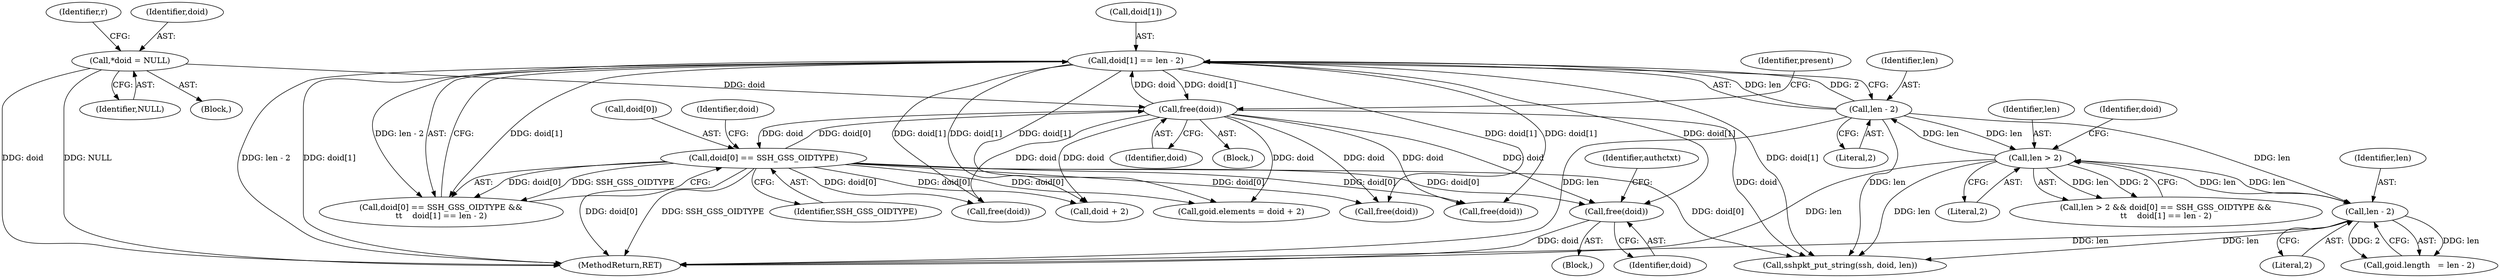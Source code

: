 digraph "0_src_779974d35b4859c07bc3cb8a12c74b43b0a7d1e0@API" {
"1000272" [label="(Call,free(doid))"];
"1000185" [label="(Call,doid[1] == len - 2)"];
"1000153" [label="(Call,free(doid))"];
"1000180" [label="(Call,doid[0] == SSH_GSS_OIDTYPE)"];
"1000123" [label="(Call,*doid = NULL)"];
"1000189" [label="(Call,len - 2)"];
"1000176" [label="(Call,len > 2)"];
"1000204" [label="(Call,len - 2)"];
"1000204" [label="(Call,len - 2)"];
"1000178" [label="(Literal,2)"];
"1000125" [label="(Identifier,NULL)"];
"1000272" [label="(Call,free(doid))"];
"1000186" [label="(Call,doid[1])"];
"1000123" [label="(Call,*doid = NULL)"];
"1000193" [label="(Call,goid.elements = doid + 2)"];
"1000273" [label="(Identifier,doid)"];
"1000200" [label="(Call,goid.length   = len - 2)"];
"1000189" [label="(Call,len - 2)"];
"1000317" [label="(Call,free(doid))"];
"1000187" [label="(Identifier,doid)"];
"1000336" [label="(MethodReturn,RET)"];
"1000276" [label="(Identifier,authctxt)"];
"1000182" [label="(Identifier,doid)"];
"1000185" [label="(Call,doid[1] == len - 2)"];
"1000228" [label="(Call,free(doid))"];
"1000191" [label="(Literal,2)"];
"1000206" [label="(Literal,2)"];
"1000205" [label="(Identifier,len)"];
"1000179" [label="(Call,doid[0] == SSH_GSS_OIDTYPE &&\n\t\t    doid[1] == len - 2)"];
"1000181" [label="(Call,doid[0])"];
"1000124" [label="(Identifier,doid)"];
"1000154" [label="(Identifier,doid)"];
"1000150" [label="(Block,)"];
"1000197" [label="(Call,doid + 2)"];
"1000264" [label="(Block,)"];
"1000184" [label="(Identifier,SSH_GSS_OIDTYPE)"];
"1000190" [label="(Identifier,len)"];
"1000180" [label="(Call,doid[0] == SSH_GSS_OIDTYPE)"];
"1000177" [label="(Identifier,len)"];
"1000156" [label="(Identifier,present)"];
"1000176" [label="(Call,len > 2)"];
"1000153" [label="(Call,free(doid))"];
"1000175" [label="(Call,len > 2 && doid[0] == SSH_GSS_OIDTYPE &&\n\t\t    doid[1] == len - 2)"];
"1000301" [label="(Call,sshpkt_put_string(ssh, doid, len))"];
"1000129" [label="(Identifier,r)"];
"1000103" [label="(Block,)"];
"1000252" [label="(Call,free(doid))"];
"1000272" -> "1000264"  [label="AST: "];
"1000272" -> "1000273"  [label="CFG: "];
"1000273" -> "1000272"  [label="AST: "];
"1000276" -> "1000272"  [label="CFG: "];
"1000272" -> "1000336"  [label="DDG: doid"];
"1000185" -> "1000272"  [label="DDG: doid[1]"];
"1000180" -> "1000272"  [label="DDG: doid[0]"];
"1000153" -> "1000272"  [label="DDG: doid"];
"1000185" -> "1000179"  [label="AST: "];
"1000185" -> "1000189"  [label="CFG: "];
"1000186" -> "1000185"  [label="AST: "];
"1000189" -> "1000185"  [label="AST: "];
"1000179" -> "1000185"  [label="CFG: "];
"1000185" -> "1000336"  [label="DDG: doid[1]"];
"1000185" -> "1000336"  [label="DDG: len - 2"];
"1000185" -> "1000153"  [label="DDG: doid[1]"];
"1000185" -> "1000179"  [label="DDG: doid[1]"];
"1000185" -> "1000179"  [label="DDG: len - 2"];
"1000153" -> "1000185"  [label="DDG: doid"];
"1000189" -> "1000185"  [label="DDG: len"];
"1000189" -> "1000185"  [label="DDG: 2"];
"1000185" -> "1000193"  [label="DDG: doid[1]"];
"1000185" -> "1000197"  [label="DDG: doid[1]"];
"1000185" -> "1000228"  [label="DDG: doid[1]"];
"1000185" -> "1000252"  [label="DDG: doid[1]"];
"1000185" -> "1000301"  [label="DDG: doid[1]"];
"1000185" -> "1000317"  [label="DDG: doid[1]"];
"1000153" -> "1000150"  [label="AST: "];
"1000153" -> "1000154"  [label="CFG: "];
"1000154" -> "1000153"  [label="AST: "];
"1000156" -> "1000153"  [label="CFG: "];
"1000180" -> "1000153"  [label="DDG: doid[0]"];
"1000123" -> "1000153"  [label="DDG: doid"];
"1000153" -> "1000180"  [label="DDG: doid"];
"1000153" -> "1000193"  [label="DDG: doid"];
"1000153" -> "1000197"  [label="DDG: doid"];
"1000153" -> "1000228"  [label="DDG: doid"];
"1000153" -> "1000252"  [label="DDG: doid"];
"1000153" -> "1000301"  [label="DDG: doid"];
"1000153" -> "1000317"  [label="DDG: doid"];
"1000180" -> "1000179"  [label="AST: "];
"1000180" -> "1000184"  [label="CFG: "];
"1000181" -> "1000180"  [label="AST: "];
"1000184" -> "1000180"  [label="AST: "];
"1000187" -> "1000180"  [label="CFG: "];
"1000179" -> "1000180"  [label="CFG: "];
"1000180" -> "1000336"  [label="DDG: SSH_GSS_OIDTYPE"];
"1000180" -> "1000336"  [label="DDG: doid[0]"];
"1000180" -> "1000179"  [label="DDG: doid[0]"];
"1000180" -> "1000179"  [label="DDG: SSH_GSS_OIDTYPE"];
"1000180" -> "1000193"  [label="DDG: doid[0]"];
"1000180" -> "1000197"  [label="DDG: doid[0]"];
"1000180" -> "1000228"  [label="DDG: doid[0]"];
"1000180" -> "1000252"  [label="DDG: doid[0]"];
"1000180" -> "1000301"  [label="DDG: doid[0]"];
"1000180" -> "1000317"  [label="DDG: doid[0]"];
"1000123" -> "1000103"  [label="AST: "];
"1000123" -> "1000125"  [label="CFG: "];
"1000124" -> "1000123"  [label="AST: "];
"1000125" -> "1000123"  [label="AST: "];
"1000129" -> "1000123"  [label="CFG: "];
"1000123" -> "1000336"  [label="DDG: NULL"];
"1000123" -> "1000336"  [label="DDG: doid"];
"1000189" -> "1000191"  [label="CFG: "];
"1000190" -> "1000189"  [label="AST: "];
"1000191" -> "1000189"  [label="AST: "];
"1000189" -> "1000336"  [label="DDG: len"];
"1000189" -> "1000176"  [label="DDG: len"];
"1000176" -> "1000189"  [label="DDG: len"];
"1000189" -> "1000204"  [label="DDG: len"];
"1000189" -> "1000301"  [label="DDG: len"];
"1000176" -> "1000175"  [label="AST: "];
"1000176" -> "1000178"  [label="CFG: "];
"1000177" -> "1000176"  [label="AST: "];
"1000178" -> "1000176"  [label="AST: "];
"1000182" -> "1000176"  [label="CFG: "];
"1000175" -> "1000176"  [label="CFG: "];
"1000176" -> "1000336"  [label="DDG: len"];
"1000176" -> "1000175"  [label="DDG: len"];
"1000176" -> "1000175"  [label="DDG: 2"];
"1000204" -> "1000176"  [label="DDG: len"];
"1000176" -> "1000204"  [label="DDG: len"];
"1000176" -> "1000301"  [label="DDG: len"];
"1000204" -> "1000200"  [label="AST: "];
"1000204" -> "1000206"  [label="CFG: "];
"1000205" -> "1000204"  [label="AST: "];
"1000206" -> "1000204"  [label="AST: "];
"1000200" -> "1000204"  [label="CFG: "];
"1000204" -> "1000336"  [label="DDG: len"];
"1000204" -> "1000200"  [label="DDG: len"];
"1000204" -> "1000200"  [label="DDG: 2"];
"1000204" -> "1000301"  [label="DDG: len"];
}
